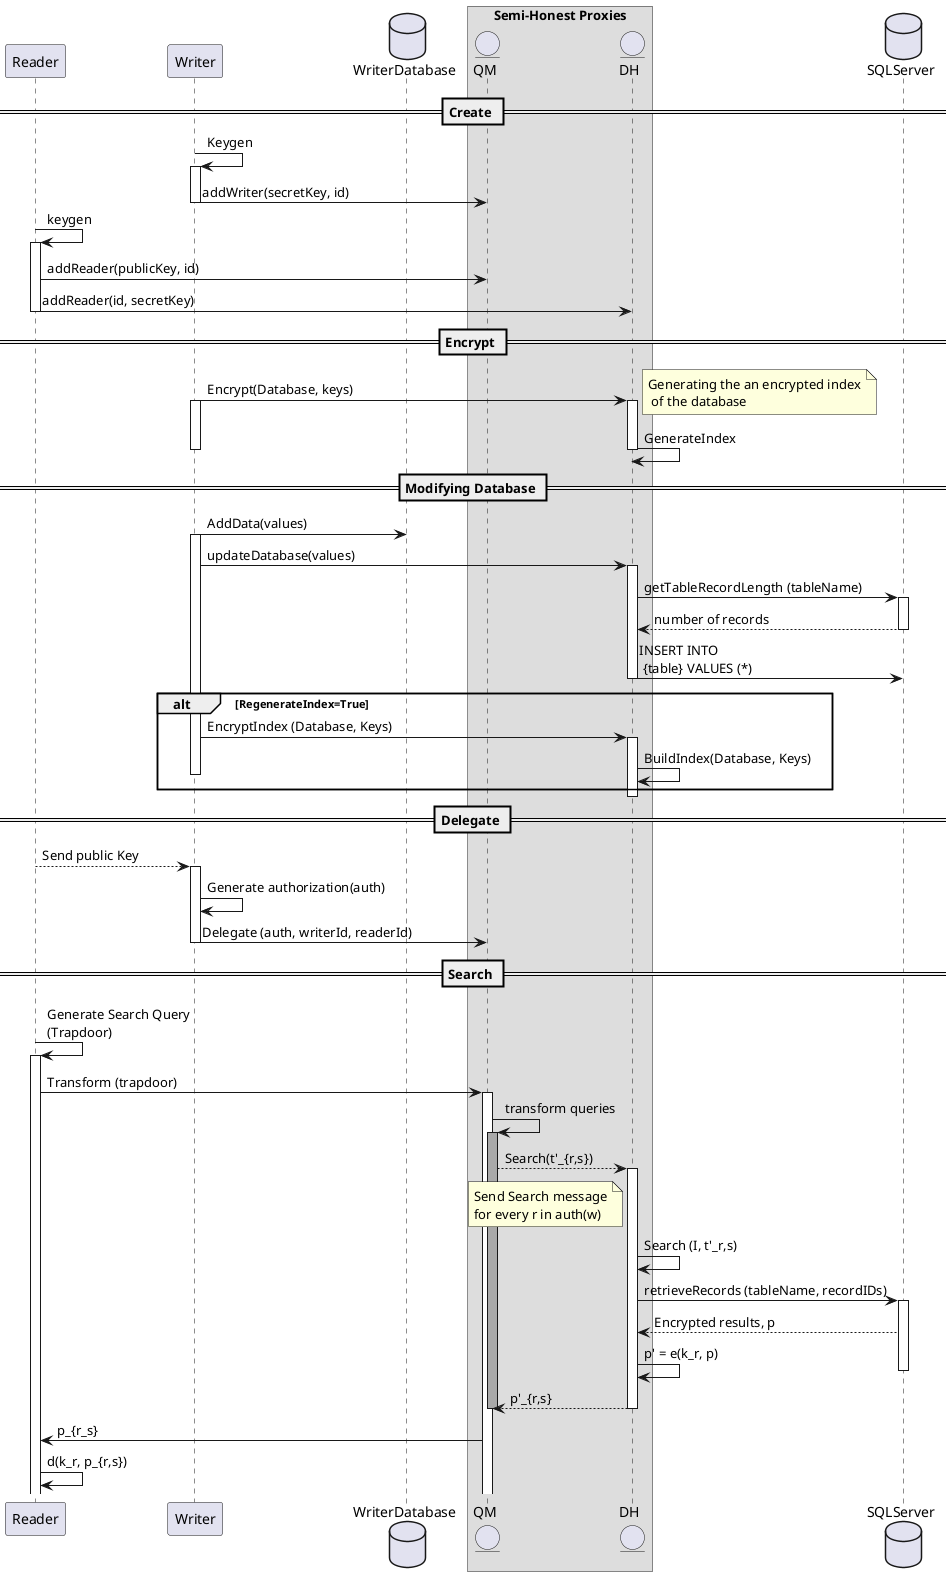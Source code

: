 @startuml Gaviel Scheme

participant Reader
participant Writer
database WriterDatabase
box "Semi-Honest Proxies"
entity QM
entity DH
end box
database SQLServer
== Create ==

Writer -> Writer : Keygen
activate Writer
Writer->QM: addWriter(secretKey, id)
deactivate Writer

Reader->Reader: keygen
activate Reader
Reader->QM: addReader(publicKey, id)
Reader->DH: addReader(id, secretKey)
deactivate Reader
== Encrypt ==
Writer->DH: Encrypt(Database, keys)
activate Writer
activate DH
note right: Generating the an encrypted index\n of the database
DH->DH: GenerateIndex
deactivate Writer
deactivate DH

== Modifying Database ==
Writer -> WriterDatabase : AddData(values)
activate Writer
Writer -> DH: updateDatabase(values)
activate DH

DH->SQLServer: getTableRecordLength (tableName)
activate SQLServer
SQLServer-->DH: number of records
deactivate SQLServer

DH->SQLServer: INSERT INTO\n {table} VALUES (*)
deactivate DH


alt RegenerateIndex=True
Writer->DH: EncryptIndex (Database, Keys)
activate DH
DH->DH: BuildIndex(Database, Keys)
deactivate Writer
end
deactivate DH


== Delegate ==
Reader-->Writer: Send public Key
activate Writer
Writer->Writer: Generate authorization(auth)
Writer->QM: Delegate (auth, writerId, readerId)
deactivate Writer

== Search ==
||10||

Reader -> Reader: Generate Search Query \n(Trapdoor)
activate Reader
Reader->QM:Transform (trapdoor)

activate QM
QM->QM: transform queries
activate QM #DarkGrey
QM-->DH: Search(t'_{r,s})
note left DH: Send Search message\nfor every r in auth(w)
activate DH
DH -> DH : Search (I, t'_r,s)

DH->SQLServer : retrieveRecords (tableName, recordIDs)
activate SQLServer
SQLServer-->DH:Encrypted results, p
DH->DH: p' = e(k_r, p)
deactivate SQLServer
DH-->QM:p'_{r,s}
deactivate DH
deactivate QM

QM->Reader:p_{r_s}
Reader->Reader:d(k_r, p_{r,s})
@enduml
